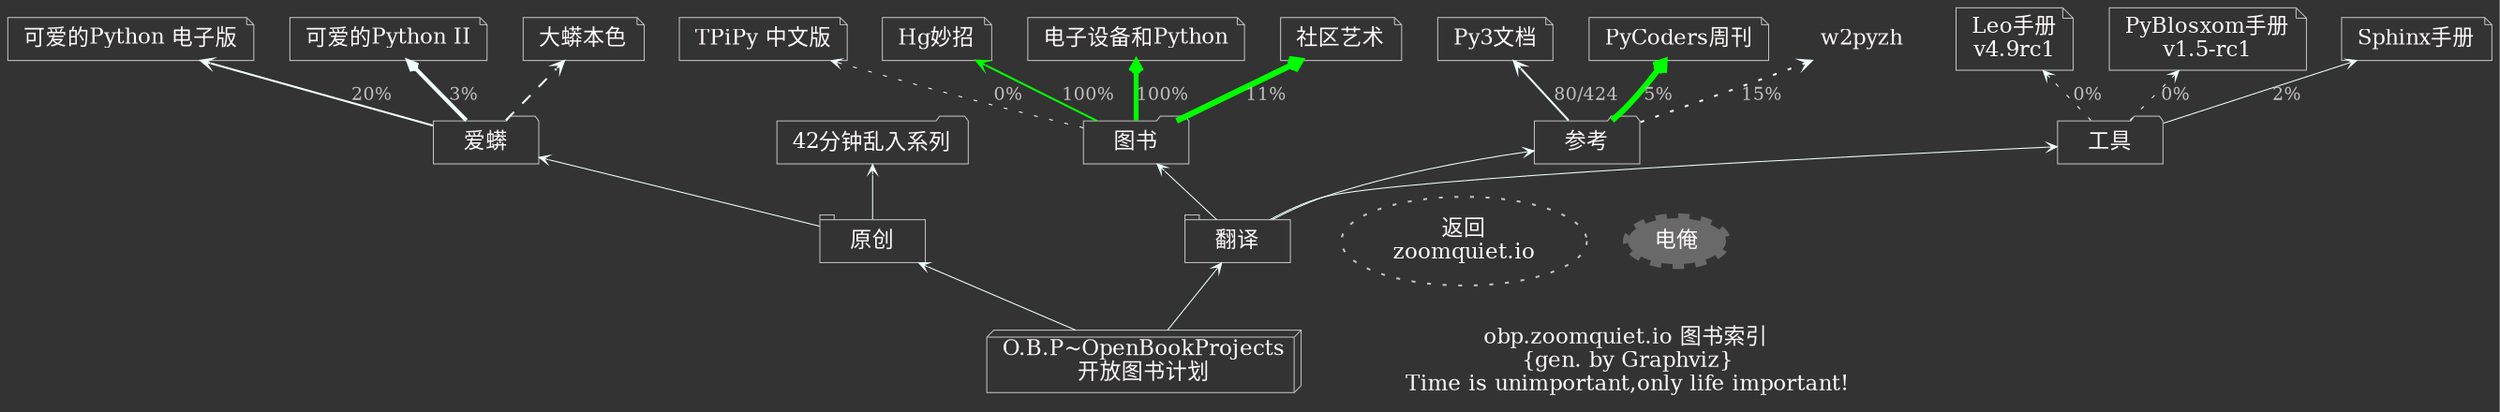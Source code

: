 digraph qiniu_rtfd_idx {
    /*生成命令:
$ neato -Tjpeg qiniu_rtfd_idx.dot -o qiniu_rtfd_idx.jpg -Tcmapx -o qiniu_rtfd_idx.map
$ python ../dotools/gen4dot2htm.py --neato -t ../dotools/tpl_idx.htm -i "rtfd* O.B.P index" -d qiniu_rtfd_idx.dot -o qiniu_rtfd_idx.html

    全局设定
    */
    graph [label=""
        ,fontsize=12.0,fontcolor=snow
        ,labeljust="l",labelloc="b",center=1
        ,ranksep=0.1,center=1,ratio=compress
        ,rankdir=BT
        ,bgcolor="#333333"
        ];

    node[fontsize=11.0,height=0.3
        ,style="filled,setlinewidth(0.5)",fillcolor="#333333",color=gray,fontcolor=snow
        ,shape=plaintext
        ];

    edge [fontsize=9.0,fontcolor=gray
        ,color=azure
        ,arrowsize=0.5,arrowhead=vee,arrowtail=none
        ,style="setlinewidth(0.5)"
        ];

    OBP      [label="O.B.P~OpenBookProjects\n开放图书计划",shape=box3d
        ,URL="http://code.google.com/p/openbookproject/"];

    original  [label="原创",shape=tab];
    lpybook  [label="爱蠎",shape=folder];
        lpy   [label="可爱的Python 电子版",shape=note
            ,URL="http://rtfd.qiniudn.com/lovelypy/build/html/"];
        l2py   [label="可爱的Python II",shape=note
            ,URL="http://rtfd.qiniudn.com/love2py/build/html/"];

        rwp4l   [label="大蟒本色",shape=note
            ,URL="http://zoomquiet.bitbucket.org/rwpy4l/"];


    translate  [label="翻译",shape=tab];
    techbook  [label="图书",shape=folder];

        tpipy   [label="TPiPy 中文版",shape=note
            ,URL="http://rtfd.qiniudn.com/tpipy/build/html/"];

        hgtip   [label="Hg妙招",shape=note
            ,URL="http://zoomquiet.github.com/hgtip/"];

        rwiwpyzh   [label="电子设备和Python",shape=note
            ,URL="https://bitbucket.org/ZoomQuiet/obp.rwiwpyzh"];
        TAoCzh   [label="社区艺术",shape=note
            ,URL="http://rtfd.qiniudn.com/TAoC_zh/_build/html/"];

    pydocs  [label="参考",shape=folder];
        docspy3   [label="Py3文档",shape=note
            ,URL="http://rtfd.qiniudn.com/docs-py3_zh/build/html/"];
/*
        docspy2   [label="Py2文档",shape=note
            ,URL="http://rtfd.qiniudn.com/docs-py2_zh/build/html/"];
*/
        pycoders   [label="PyCoders周刊",shape=note
            ,URL="http://pyconchina.github.io/pycoders-weekly-zh/"];

    tools  [label="工具",shape=folder];
        leodoc   [label="Leo手册\nv4.9rc1",shape=note
            ,URL="http://zoomquiet.github.com/leo-doc-zh/leo_toc.html"];

        pyblosxom   [label="PyBlosxom手册\nv1.5-rc1",shape=note
            ,URL="http://rtfd.qiniudn.com/pyblosxom_zh/_build/html/"];
        sphnix   [label="Sphinx手册",shape=note
            ,URL="http://rtfd.qiniudn.com/sphinx_zh/_build/html/"];
            

    OBP->{original translate};

    chaosbook  [label="42分钟乱入系列",shape=folder
            ,URL="http://chaos2.qiniudn.com/"];

    original->{chaosbook lpybook};
        lpybook->lpy [label="20%",style="setlinewidth(1)"]
        lpybook->l2py [label="3%",style="setlinewidth(2)"]
        lpybook->rwp4l [label="",style="dashed,setlinewidth(1)"]

        translate->{techbook tools pydocs};

        techbook->hgtip [label="100%",style="setlinewidth(1)",color=green]
        techbook->rwiwpyzh [label="100%",style="setlinewidth(2.5)",color=green]

        techbook->tpipy [label="0%",style="dotted,setlinewidth(0.5)"]

        techbook->TAoCzh [label="11%",style="setlinewidth(3)",color=green]

        pydocs->w2pyzh [label="15%",style="dotted,setlinewidth(1)"]
        pydocs->docspy3 [label="80/424",style="setlinewidth(1)"]

        pydocs->pycoders [label="5%",style="setlinewidth(3)",color=green]


        tools->sphnix [label="2%",style="setlinewidth(0.5)"]
        tools->leodoc [label="0%",style="dotted,setlinewidth(0.5)"]
        tools->pyblosxom [label="0%",style="dotted,setlinewidth(0.5)"]


    title [label="obp.zoomquiet.io 图书索引 \n{gen. by Graphviz}\nTime is unimportant,only life important!"
        URL="http://tangle.zoomquiet.googlecode.com/hg/dot/zoomquiet.org/7niu_rtfd.dot"];
    
    ZQ  [label="返回\nzoomquiet.io",shape=ellipse,style="dotted"
        ,URL="http://zoomquiet.io"];
    
    mailme [label="电俺",shape=ellipse,style="filled,dashed,setlinewidth(5)"
        ,color="#333333",fillcolor=dimgray
        ,URL="mailto:i@zoomquiet.io?subject=OBP mapping feedback"];


    edge [style=invis];
    title->{mailme ZQ};
/*
    title->ZQ;
    mailme->OBP;
*/

}
